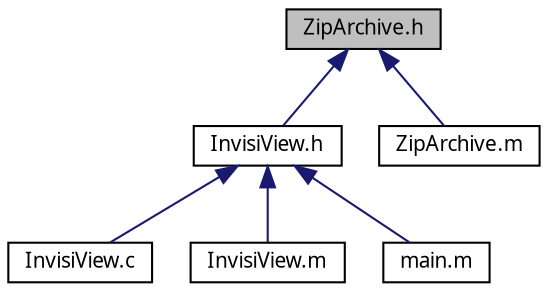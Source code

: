 digraph G
{
  edge [fontname="FreeSans.ttf",fontsize="10",labelfontname="FreeSans.ttf",labelfontsize="10"];
  node [fontname="FreeSans.ttf",fontsize="10",shape=record];
  Node1 [label="ZipArchive.h",height=0.2,width=0.4,color="black", fillcolor="grey75", style="filled" fontcolor="black"];
  Node1 -> Node2 [dir=back,color="midnightblue",fontsize="10",style="solid",fontname="FreeSans.ttf"];
  Node2 [label="InvisiView.h",height=0.2,width=0.4,color="black", fillcolor="white", style="filled",URL="$_invisi_view_8h.html"];
  Node2 -> Node3 [dir=back,color="midnightblue",fontsize="10",style="solid",fontname="FreeSans.ttf"];
  Node3 [label="InvisiView.c",height=0.2,width=0.4,color="black", fillcolor="white", style="filled",URL="$_invisi_view_8c.html"];
  Node2 -> Node4 [dir=back,color="midnightblue",fontsize="10",style="solid",fontname="FreeSans.ttf"];
  Node4 [label="InvisiView.m",height=0.2,width=0.4,color="black", fillcolor="white", style="filled",URL="$_invisi_view_8m.html"];
  Node2 -> Node5 [dir=back,color="midnightblue",fontsize="10",style="solid",fontname="FreeSans.ttf"];
  Node5 [label="main.m",height=0.2,width=0.4,color="black", fillcolor="white", style="filled",URL="$main_8m.html"];
  Node1 -> Node6 [dir=back,color="midnightblue",fontsize="10",style="solid",fontname="FreeSans.ttf"];
  Node6 [label="ZipArchive.m",height=0.2,width=0.4,color="black", fillcolor="white", style="filled",URL="$_zip_archive_8m.html"];
}

